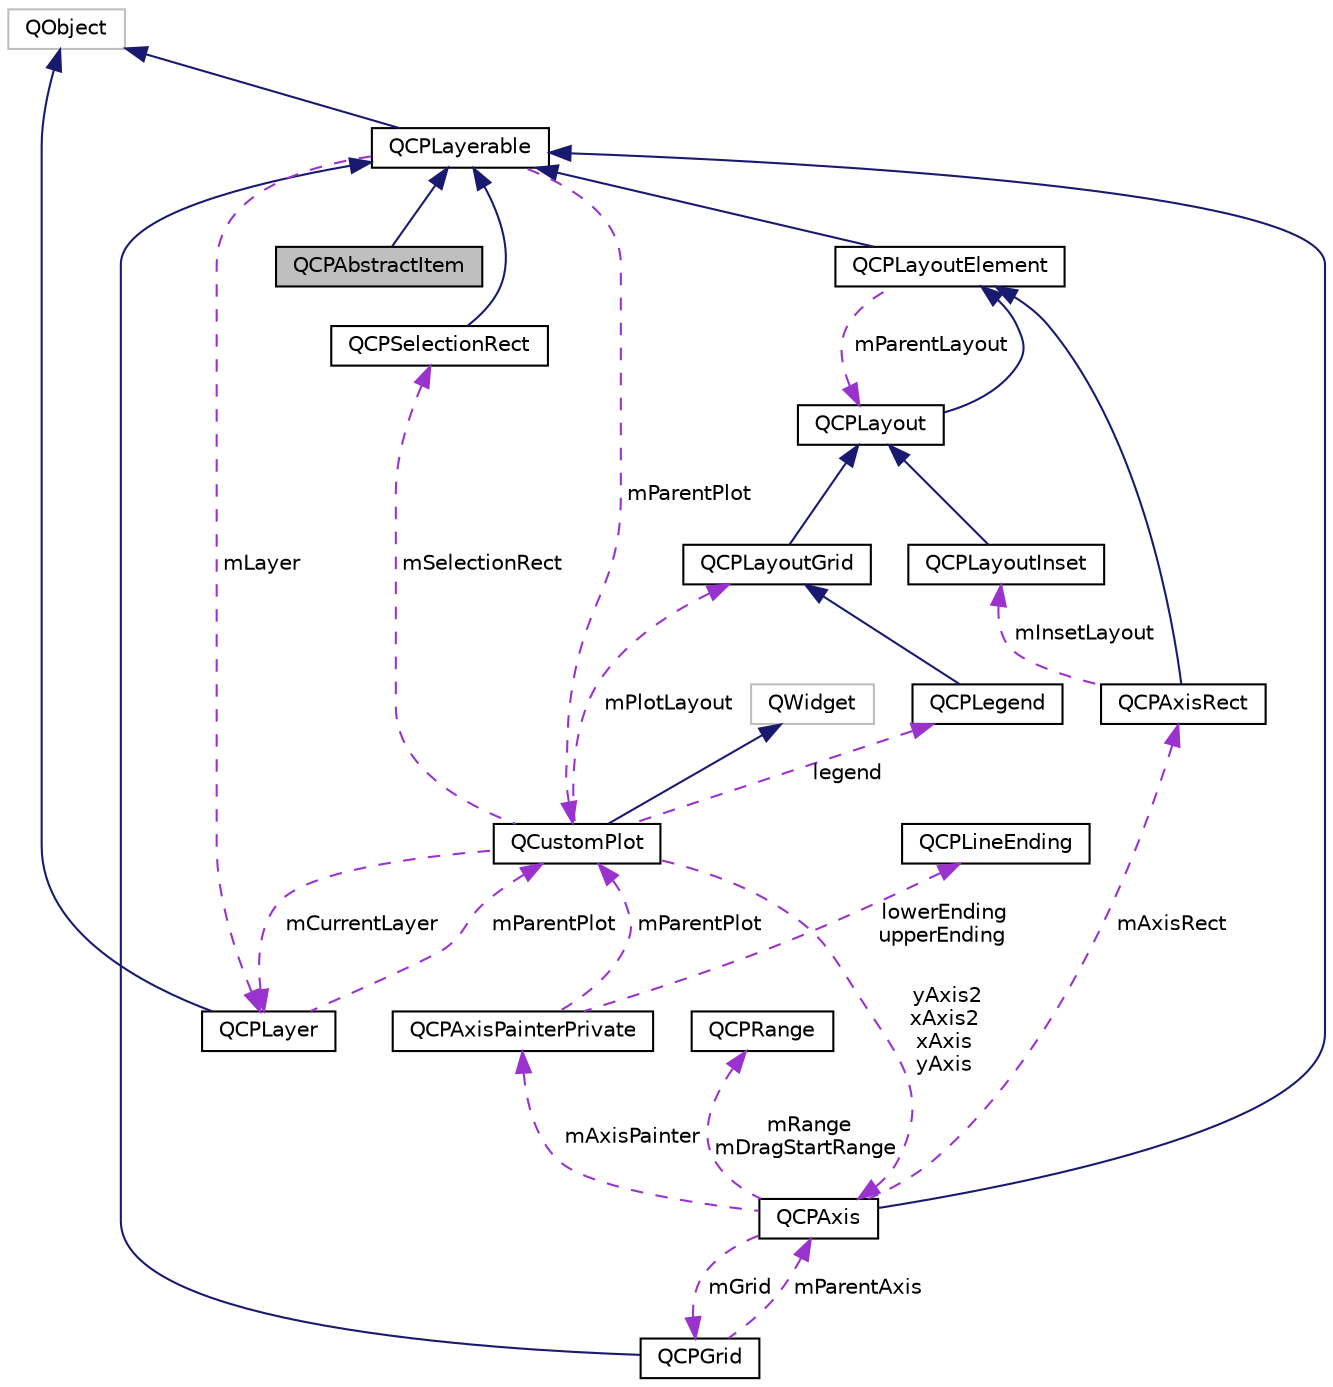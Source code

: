 digraph "QCPAbstractItem"
{
  edge [fontname="Helvetica",fontsize="10",labelfontname="Helvetica",labelfontsize="10"];
  node [fontname="Helvetica",fontsize="10",shape=record];
  Node12 [label="QCPAbstractItem",height=0.2,width=0.4,color="black", fillcolor="grey75", style="filled", fontcolor="black"];
  Node13 -> Node12 [dir="back",color="midnightblue",fontsize="10",style="solid",fontname="Helvetica"];
  Node13 [label="QCPLayerable",height=0.2,width=0.4,color="black", fillcolor="white", style="filled",URL="$classQCPLayerable.html",tooltip="Base class for all drawable objects. "];
  Node14 -> Node13 [dir="back",color="midnightblue",fontsize="10",style="solid",fontname="Helvetica"];
  Node14 [label="QObject",height=0.2,width=0.4,color="grey75", fillcolor="white", style="filled"];
  Node15 -> Node13 [dir="back",color="darkorchid3",fontsize="10",style="dashed",label=" mLayer" ,fontname="Helvetica"];
  Node15 [label="QCPLayer",height=0.2,width=0.4,color="black", fillcolor="white", style="filled",URL="$classQCPLayer.html",tooltip="A layer that may contain objects, to control the rendering order. "];
  Node14 -> Node15 [dir="back",color="midnightblue",fontsize="10",style="solid",fontname="Helvetica"];
  Node16 -> Node15 [dir="back",color="darkorchid3",fontsize="10",style="dashed",label=" mParentPlot" ,fontname="Helvetica"];
  Node16 [label="QCustomPlot",height=0.2,width=0.4,color="black", fillcolor="white", style="filled",URL="$classQCustomPlot.html",tooltip="The central class of the library. This is the QWidget which displays the plot and interacts with the ..."];
  Node17 -> Node16 [dir="back",color="midnightblue",fontsize="10",style="solid",fontname="Helvetica"];
  Node17 [label="QWidget",height=0.2,width=0.4,color="grey75", fillcolor="white", style="filled"];
  Node15 -> Node16 [dir="back",color="darkorchid3",fontsize="10",style="dashed",label=" mCurrentLayer" ,fontname="Helvetica"];
  Node18 -> Node16 [dir="back",color="darkorchid3",fontsize="10",style="dashed",label=" mPlotLayout" ,fontname="Helvetica"];
  Node18 [label="QCPLayoutGrid",height=0.2,width=0.4,color="black", fillcolor="white", style="filled",URL="$classQCPLayoutGrid.html",tooltip="A layout that arranges child elements in a grid. "];
  Node19 -> Node18 [dir="back",color="midnightblue",fontsize="10",style="solid",fontname="Helvetica"];
  Node19 [label="QCPLayout",height=0.2,width=0.4,color="black", fillcolor="white", style="filled",URL="$classQCPLayout.html",tooltip="The abstract base class for layouts. "];
  Node20 -> Node19 [dir="back",color="midnightblue",fontsize="10",style="solid",fontname="Helvetica"];
  Node20 [label="QCPLayoutElement",height=0.2,width=0.4,color="black", fillcolor="white", style="filled",URL="$classQCPLayoutElement.html",tooltip="The abstract base class for all objects that form the layout system. "];
  Node13 -> Node20 [dir="back",color="midnightblue",fontsize="10",style="solid",fontname="Helvetica"];
  Node19 -> Node20 [dir="back",color="darkorchid3",fontsize="10",style="dashed",label=" mParentLayout" ,fontname="Helvetica"];
  Node21 -> Node16 [dir="back",color="darkorchid3",fontsize="10",style="dashed",label=" mSelectionRect" ,fontname="Helvetica"];
  Node21 [label="QCPSelectionRect",height=0.2,width=0.4,color="black", fillcolor="white", style="filled",URL="$classQCPSelectionRect.html",tooltip="Provides rect/rubber-band data selection and range zoom interaction. "];
  Node13 -> Node21 [dir="back",color="midnightblue",fontsize="10",style="solid",fontname="Helvetica"];
  Node22 -> Node16 [dir="back",color="darkorchid3",fontsize="10",style="dashed",label=" yAxis2\nxAxis2\nxAxis\nyAxis" ,fontname="Helvetica"];
  Node22 [label="QCPAxis",height=0.2,width=0.4,color="black", fillcolor="white", style="filled",URL="$classQCPAxis.html",tooltip="Manages a single axis inside a QCustomPlot. "];
  Node13 -> Node22 [dir="back",color="midnightblue",fontsize="10",style="solid",fontname="Helvetica"];
  Node23 -> Node22 [dir="back",color="darkorchid3",fontsize="10",style="dashed",label=" mRange\nmDragStartRange" ,fontname="Helvetica"];
  Node23 [label="QCPRange",height=0.2,width=0.4,color="black", fillcolor="white", style="filled",URL="$classQCPRange.html",tooltip="Represents the range an axis is encompassing. "];
  Node24 -> Node22 [dir="back",color="darkorchid3",fontsize="10",style="dashed",label=" mAxisPainter" ,fontname="Helvetica"];
  Node24 [label="QCPAxisPainterPrivate",height=0.2,width=0.4,color="black", fillcolor="white", style="filled",URL="$classQCPAxisPainterPrivate.html"];
  Node25 -> Node24 [dir="back",color="darkorchid3",fontsize="10",style="dashed",label=" lowerEnding\nupperEnding" ,fontname="Helvetica"];
  Node25 [label="QCPLineEnding",height=0.2,width=0.4,color="black", fillcolor="white", style="filled",URL="$classQCPLineEnding.html",tooltip="Handles the different ending decorations for line-like items. "];
  Node16 -> Node24 [dir="back",color="darkorchid3",fontsize="10",style="dashed",label=" mParentPlot" ,fontname="Helvetica"];
  Node26 -> Node22 [dir="back",color="darkorchid3",fontsize="10",style="dashed",label=" mGrid" ,fontname="Helvetica"];
  Node26 [label="QCPGrid",height=0.2,width=0.4,color="black", fillcolor="white", style="filled",URL="$classQCPGrid.html",tooltip="Responsible for drawing the grid of a QCPAxis. "];
  Node13 -> Node26 [dir="back",color="midnightblue",fontsize="10",style="solid",fontname="Helvetica"];
  Node22 -> Node26 [dir="back",color="darkorchid3",fontsize="10",style="dashed",label=" mParentAxis" ,fontname="Helvetica"];
  Node27 -> Node22 [dir="back",color="darkorchid3",fontsize="10",style="dashed",label=" mAxisRect" ,fontname="Helvetica"];
  Node27 [label="QCPAxisRect",height=0.2,width=0.4,color="black", fillcolor="white", style="filled",URL="$classQCPAxisRect.html",tooltip="Holds multiple axes and arranges them in a rectangular shape. "];
  Node20 -> Node27 [dir="back",color="midnightblue",fontsize="10",style="solid",fontname="Helvetica"];
  Node28 -> Node27 [dir="back",color="darkorchid3",fontsize="10",style="dashed",label=" mInsetLayout" ,fontname="Helvetica"];
  Node28 [label="QCPLayoutInset",height=0.2,width=0.4,color="black", fillcolor="white", style="filled",URL="$classQCPLayoutInset.html",tooltip="A layout that places child elements aligned to the border or arbitrarily positioned. "];
  Node19 -> Node28 [dir="back",color="midnightblue",fontsize="10",style="solid",fontname="Helvetica"];
  Node29 -> Node16 [dir="back",color="darkorchid3",fontsize="10",style="dashed",label=" legend" ,fontname="Helvetica"];
  Node29 [label="QCPLegend",height=0.2,width=0.4,color="black", fillcolor="white", style="filled",URL="$classQCPLegend.html",tooltip="Manages a legend inside a QCustomPlot. "];
  Node18 -> Node29 [dir="back",color="midnightblue",fontsize="10",style="solid",fontname="Helvetica"];
  Node16 -> Node13 [dir="back",color="darkorchid3",fontsize="10",style="dashed",label=" mParentPlot" ,fontname="Helvetica"];
}
